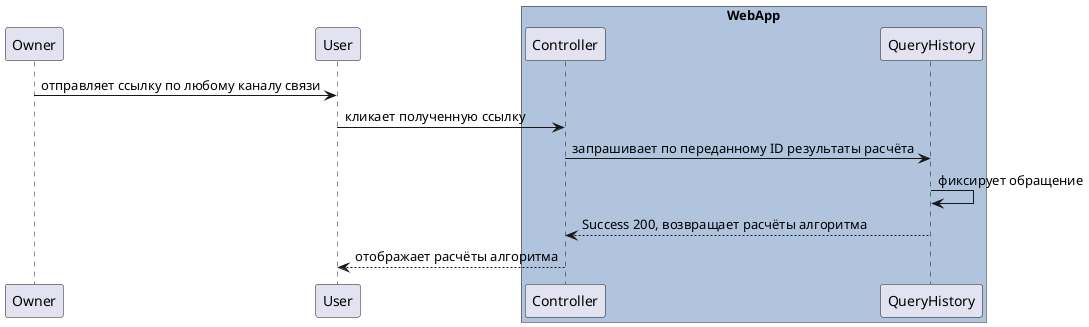 @startuml

' !include config/sd/theme.iuml
' !include config/sd/autonumber.iuml

' title Получение результата вычислений другого пользователя

participant "Owner" as owner order 10
participant "User" as user order 20

box "WebApp" #LightSteelBlue
  participant "Controller" as app order 30
  participant "QueryHistory" as query order 40
end box

owner -> user: отправляет ссылку по любому каналу связи
user -> app: кликает полученную ссылку
app -> query: запрашивает по переданному ID результаты расчёта
query -> query: фиксирует обращение
app <-- query: Success 200, возвращает расчёты алгоритма
user <-- app: отображает расчёты алгоритма

@enduml